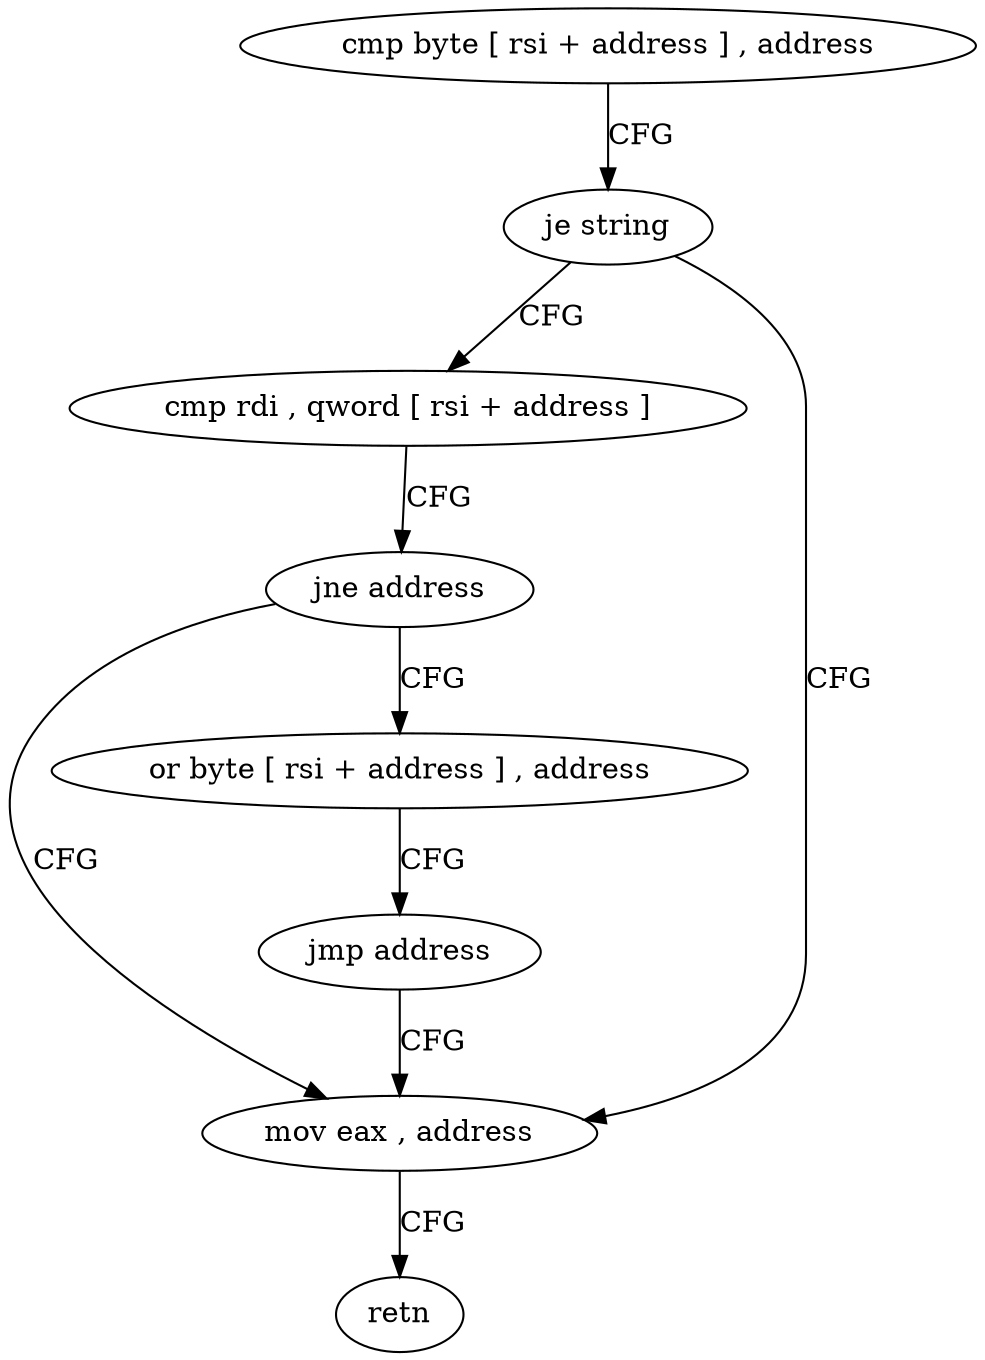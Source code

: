 digraph "func" {
"4319336" [label = "cmp byte [ rsi + address ] , address" ]
"4319340" [label = "je string" ]
"4319348" [label = "cmp rdi , qword [ rsi + address ]" ]
"4319342" [label = "mov eax , address" ]
"4319352" [label = "jne address" ]
"4319354" [label = "or byte [ rsi + address ] , address" ]
"4319347" [label = "retn" ]
"4319358" [label = "jmp address" ]
"4319336" -> "4319340" [ label = "CFG" ]
"4319340" -> "4319348" [ label = "CFG" ]
"4319340" -> "4319342" [ label = "CFG" ]
"4319348" -> "4319352" [ label = "CFG" ]
"4319342" -> "4319347" [ label = "CFG" ]
"4319352" -> "4319342" [ label = "CFG" ]
"4319352" -> "4319354" [ label = "CFG" ]
"4319354" -> "4319358" [ label = "CFG" ]
"4319358" -> "4319342" [ label = "CFG" ]
}

